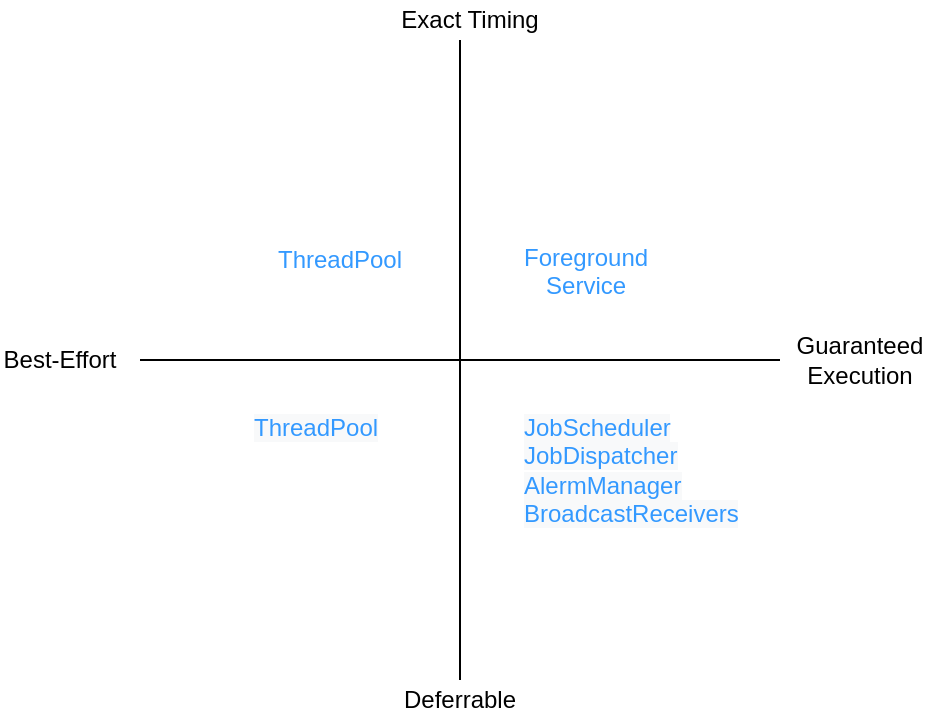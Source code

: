 <mxfile version="14.4.7" type="github">
  <diagram id="nrj5IciywMu5bR4sUI4J" name="Page-1">
    <mxGraphModel dx="675" dy="514" grid="1" gridSize="10" guides="1" tooltips="1" connect="1" arrows="1" fold="1" page="1" pageScale="1" pageWidth="827" pageHeight="1169" math="0" shadow="0">
      <root>
        <mxCell id="0" />
        <mxCell id="1" parent="0" />
        <mxCell id="J8jii2UEHaQEP8SJcQL9-1" value="" style="endArrow=none;html=1;" edge="1" parent="1" target="J8jii2UEHaQEP8SJcQL9-3">
          <mxGeometry width="50" height="50" relative="1" as="geometry">
            <mxPoint x="160" y="240" as="sourcePoint" />
            <mxPoint x="480" y="240" as="targetPoint" />
          </mxGeometry>
        </mxCell>
        <mxCell id="J8jii2UEHaQEP8SJcQL9-2" value="" style="endArrow=none;html=1;" edge="1" parent="1">
          <mxGeometry width="50" height="50" relative="1" as="geometry">
            <mxPoint x="320" y="400" as="sourcePoint" />
            <mxPoint x="320" y="80" as="targetPoint" />
          </mxGeometry>
        </mxCell>
        <mxCell id="J8jii2UEHaQEP8SJcQL9-3" value="Guaranteed&lt;br&gt;Execution" style="text;html=1;strokeColor=none;fillColor=none;align=center;verticalAlign=middle;whiteSpace=wrap;rounded=0;" vertex="1" parent="1">
          <mxGeometry x="480" y="230" width="80" height="20" as="geometry" />
        </mxCell>
        <mxCell id="J8jii2UEHaQEP8SJcQL9-4" value="Best-Effort" style="text;html=1;strokeColor=none;fillColor=none;align=center;verticalAlign=middle;whiteSpace=wrap;rounded=0;" vertex="1" parent="1">
          <mxGeometry x="90" y="230" width="60" height="20" as="geometry" />
        </mxCell>
        <mxCell id="J8jii2UEHaQEP8SJcQL9-5" value="Exact Timing" style="text;html=1;strokeColor=none;fillColor=none;align=center;verticalAlign=middle;whiteSpace=wrap;rounded=0;" vertex="1" parent="1">
          <mxGeometry x="280" y="60" width="90" height="20" as="geometry" />
        </mxCell>
        <mxCell id="J8jii2UEHaQEP8SJcQL9-6" value="Deferrable" style="text;html=1;strokeColor=none;fillColor=none;align=center;verticalAlign=middle;whiteSpace=wrap;rounded=0;" vertex="1" parent="1">
          <mxGeometry x="300" y="400" width="40" height="20" as="geometry" />
        </mxCell>
        <mxCell id="J8jii2UEHaQEP8SJcQL9-7" value="&lt;font color=&quot;#3399ff&quot;&gt;ThreadPool&lt;/font&gt;" style="text;html=1;fillColor=none;align=center;verticalAlign=middle;whiteSpace=wrap;rounded=0;strokeColor=#FFFFFF;" vertex="1" parent="1">
          <mxGeometry x="240" y="180" width="40" height="20" as="geometry" />
        </mxCell>
        <mxCell id="J8jii2UEHaQEP8SJcQL9-9" value="&lt;meta charset=&quot;utf-8&quot;&gt;&lt;span style=&quot;color: rgb(51, 153, 255); font-family: helvetica; font-size: 12px; font-style: normal; font-weight: 400; letter-spacing: normal; text-align: center; text-indent: 0px; text-transform: none; word-spacing: 0px; background-color: rgb(248, 249, 250); display: inline; float: none;&quot;&gt;ThreadPool&lt;/span&gt;" style="text;whiteSpace=wrap;html=1;" vertex="1" parent="1">
          <mxGeometry x="215" y="260" width="90" height="30" as="geometry" />
        </mxCell>
        <mxCell id="J8jii2UEHaQEP8SJcQL9-10" value="&lt;div style=&quot;text-align: center&quot;&gt;&lt;span&gt;&lt;font color=&quot;#3399ff&quot; face=&quot;helvetica&quot;&gt;Foreground&lt;/font&gt;&lt;/span&gt;&lt;/div&gt;&lt;div style=&quot;text-align: center&quot;&gt;&lt;span&gt;&lt;font color=&quot;#3399ff&quot; face=&quot;helvetica&quot;&gt;Service&lt;/font&gt;&lt;/span&gt;&lt;/div&gt;" style="text;whiteSpace=wrap;html=1;" vertex="1" parent="1">
          <mxGeometry x="350" y="175" width="90" height="30" as="geometry" />
        </mxCell>
        <mxCell id="J8jii2UEHaQEP8SJcQL9-11" value="&lt;span style=&quot;color: rgb(51 , 153 , 255) ; font-family: &amp;#34;helvetica&amp;#34; ; font-size: 12px ; font-style: normal ; font-weight: 400 ; letter-spacing: normal ; text-align: center ; text-indent: 0px ; text-transform: none ; word-spacing: 0px ; background-color: rgb(248 , 249 , 250) ; display: inline ; float: none&quot;&gt;JobScheduler&lt;br&gt;JobDispatcher&lt;br&gt;AlermManager&lt;br&gt;BroadcastReceivers&lt;br&gt;&lt;/span&gt;" style="text;whiteSpace=wrap;html=1;" vertex="1" parent="1">
          <mxGeometry x="350" y="260" width="90" height="30" as="geometry" />
        </mxCell>
      </root>
    </mxGraphModel>
  </diagram>
</mxfile>
